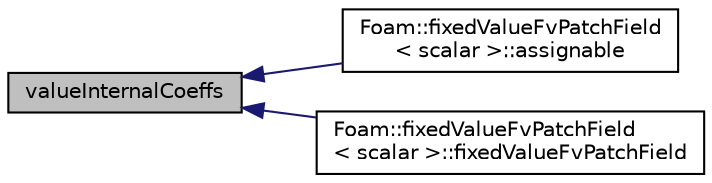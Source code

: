 digraph "valueInternalCoeffs"
{
  bgcolor="transparent";
  edge [fontname="Helvetica",fontsize="10",labelfontname="Helvetica",labelfontsize="10"];
  node [fontname="Helvetica",fontsize="10",shape=record];
  rankdir="LR";
  Node25 [label="valueInternalCoeffs",height=0.2,width=0.4,color="black", fillcolor="grey75", style="filled", fontcolor="black"];
  Node25 -> Node26 [dir="back",color="midnightblue",fontsize="10",style="solid",fontname="Helvetica"];
  Node26 [label="Foam::fixedValueFvPatchField\l\< scalar \>::assignable",height=0.2,width=0.4,color="black",URL="$a22781.html#acbeb7dc057bd06ed4fbfdd907bd45ce6",tooltip="Return false: this patch field is not altered by assignment. "];
  Node25 -> Node27 [dir="back",color="midnightblue",fontsize="10",style="solid",fontname="Helvetica"];
  Node27 [label="Foam::fixedValueFvPatchField\l\< scalar \>::fixedValueFvPatchField",height=0.2,width=0.4,color="black",URL="$a22781.html#a604a0f93884e60ef31fe1252c5501fc0",tooltip="Construct as copy setting internal field reference. "];
}
